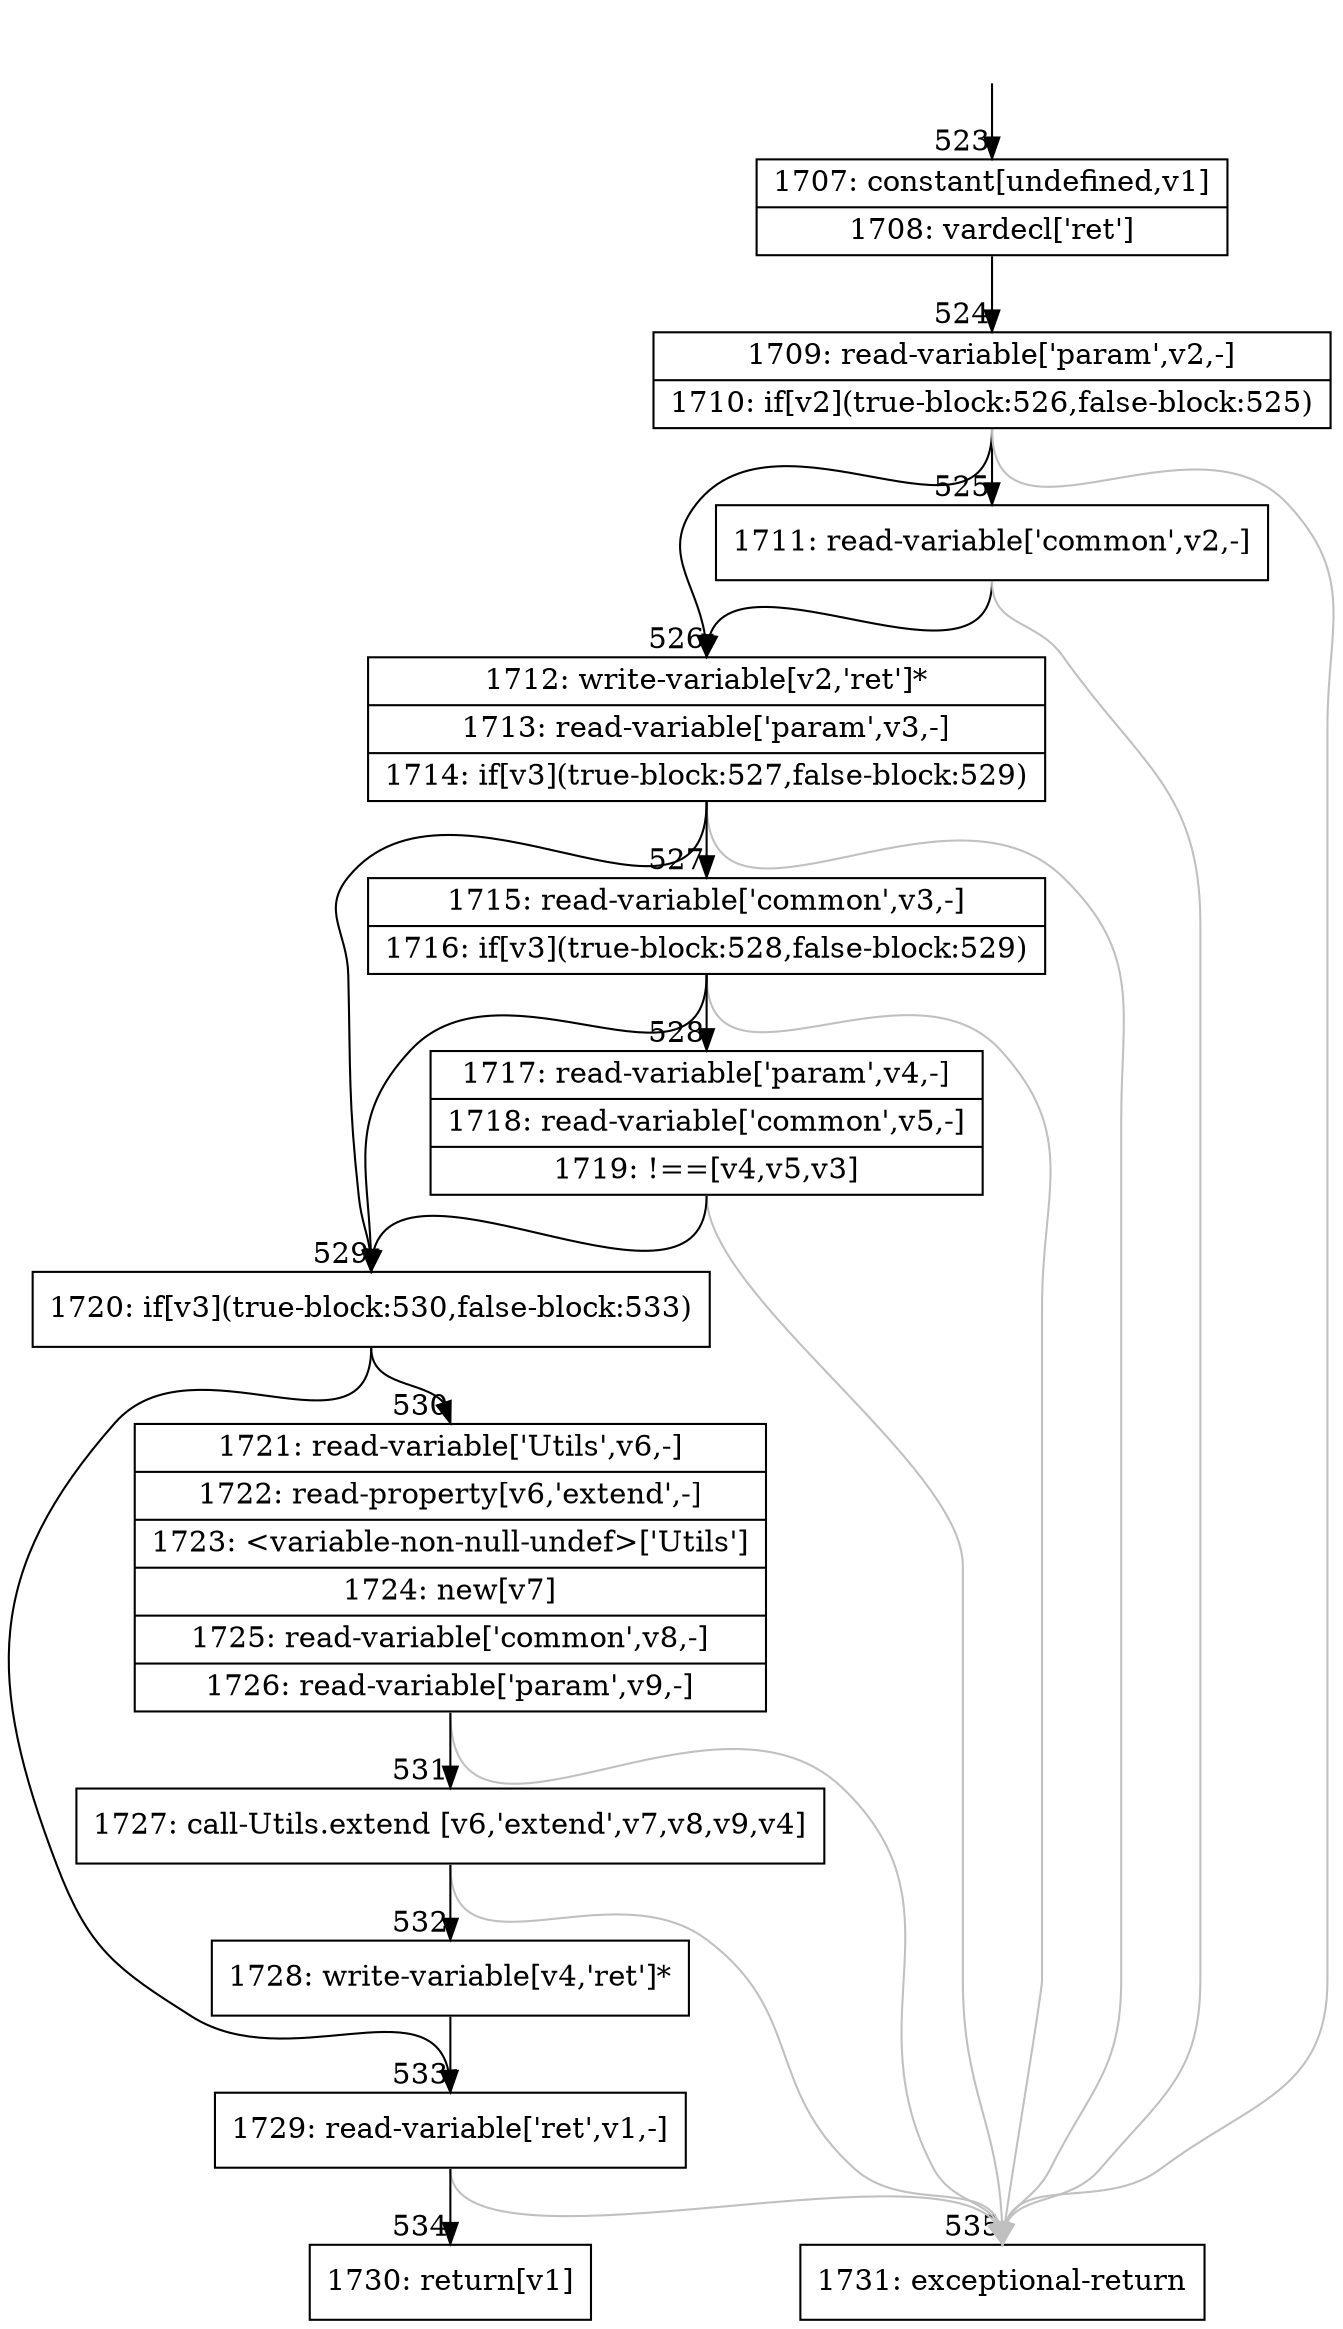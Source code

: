 digraph {
rankdir="TD"
BB_entry47[shape=none,label=""];
BB_entry47 -> BB523 [tailport=s, headport=n, headlabel="    523"]
BB523 [shape=record label="{1707: constant[undefined,v1]|1708: vardecl['ret']}" ] 
BB523 -> BB524 [tailport=s, headport=n, headlabel="      524"]
BB524 [shape=record label="{1709: read-variable['param',v2,-]|1710: if[v2](true-block:526,false-block:525)}" ] 
BB524 -> BB526 [tailport=s, headport=n, headlabel="      526"]
BB524 -> BB525 [tailport=s, headport=n, headlabel="      525"]
BB524 -> BB535 [tailport=s, headport=n, color=gray, headlabel="      535"]
BB525 [shape=record label="{1711: read-variable['common',v2,-]}" ] 
BB525 -> BB526 [tailport=s, headport=n]
BB525 -> BB535 [tailport=s, headport=n, color=gray]
BB526 [shape=record label="{1712: write-variable[v2,'ret']*|1713: read-variable['param',v3,-]|1714: if[v3](true-block:527,false-block:529)}" ] 
BB526 -> BB529 [tailport=s, headport=n, headlabel="      529"]
BB526 -> BB527 [tailport=s, headport=n, headlabel="      527"]
BB526 -> BB535 [tailport=s, headport=n, color=gray]
BB527 [shape=record label="{1715: read-variable['common',v3,-]|1716: if[v3](true-block:528,false-block:529)}" ] 
BB527 -> BB529 [tailport=s, headport=n]
BB527 -> BB528 [tailport=s, headport=n, headlabel="      528"]
BB527 -> BB535 [tailport=s, headport=n, color=gray]
BB528 [shape=record label="{1717: read-variable['param',v4,-]|1718: read-variable['common',v5,-]|1719: !==[v4,v5,v3]}" ] 
BB528 -> BB529 [tailport=s, headport=n]
BB528 -> BB535 [tailport=s, headport=n, color=gray]
BB529 [shape=record label="{1720: if[v3](true-block:530,false-block:533)}" ] 
BB529 -> BB530 [tailport=s, headport=n, headlabel="      530"]
BB529 -> BB533 [tailport=s, headport=n, headlabel="      533"]
BB530 [shape=record label="{1721: read-variable['Utils',v6,-]|1722: read-property[v6,'extend',-]|1723: \<variable-non-null-undef\>['Utils']|1724: new[v7]|1725: read-variable['common',v8,-]|1726: read-variable['param',v9,-]}" ] 
BB530 -> BB531 [tailport=s, headport=n, headlabel="      531"]
BB530 -> BB535 [tailport=s, headport=n, color=gray]
BB531 [shape=record label="{1727: call-Utils.extend [v6,'extend',v7,v8,v9,v4]}" ] 
BB531 -> BB532 [tailport=s, headport=n, headlabel="      532"]
BB531 -> BB535 [tailport=s, headport=n, color=gray]
BB532 [shape=record label="{1728: write-variable[v4,'ret']*}" ] 
BB532 -> BB533 [tailport=s, headport=n]
BB533 [shape=record label="{1729: read-variable['ret',v1,-]}" ] 
BB533 -> BB534 [tailport=s, headport=n, headlabel="      534"]
BB533 -> BB535 [tailport=s, headport=n, color=gray]
BB534 [shape=record label="{1730: return[v1]}" ] 
BB535 [shape=record label="{1731: exceptional-return}" ] 
//#$~ 572
}
